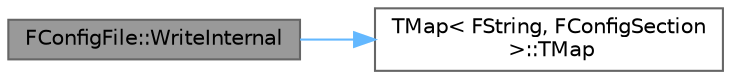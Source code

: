 digraph "FConfigFile::WriteInternal"
{
 // INTERACTIVE_SVG=YES
 // LATEX_PDF_SIZE
  bgcolor="transparent";
  edge [fontname=Helvetica,fontsize=10,labelfontname=Helvetica,labelfontsize=10];
  node [fontname=Helvetica,fontsize=10,shape=box,height=0.2,width=0.4];
  rankdir="LR";
  Node1 [id="Node000001",label="FConfigFile::WriteInternal",height=0.2,width=0.4,color="gray40", fillcolor="grey60", style="filled", fontcolor="black",tooltip="Write a ConfigFile to the given Filename, constructed from the given SectionTexts,..."];
  Node1 -> Node2 [id="edge1_Node000001_Node000002",color="steelblue1",style="solid",tooltip=" "];
  Node2 [id="Node000002",label="TMap\< FString, FConfigSection\l \>::TMap",height=0.2,width=0.4,color="grey40", fillcolor="white", style="filled",URL="$d8/da9/classTMap.html#ac64d57805711c5720c97ad93d98ba218",tooltip=" "];
}
